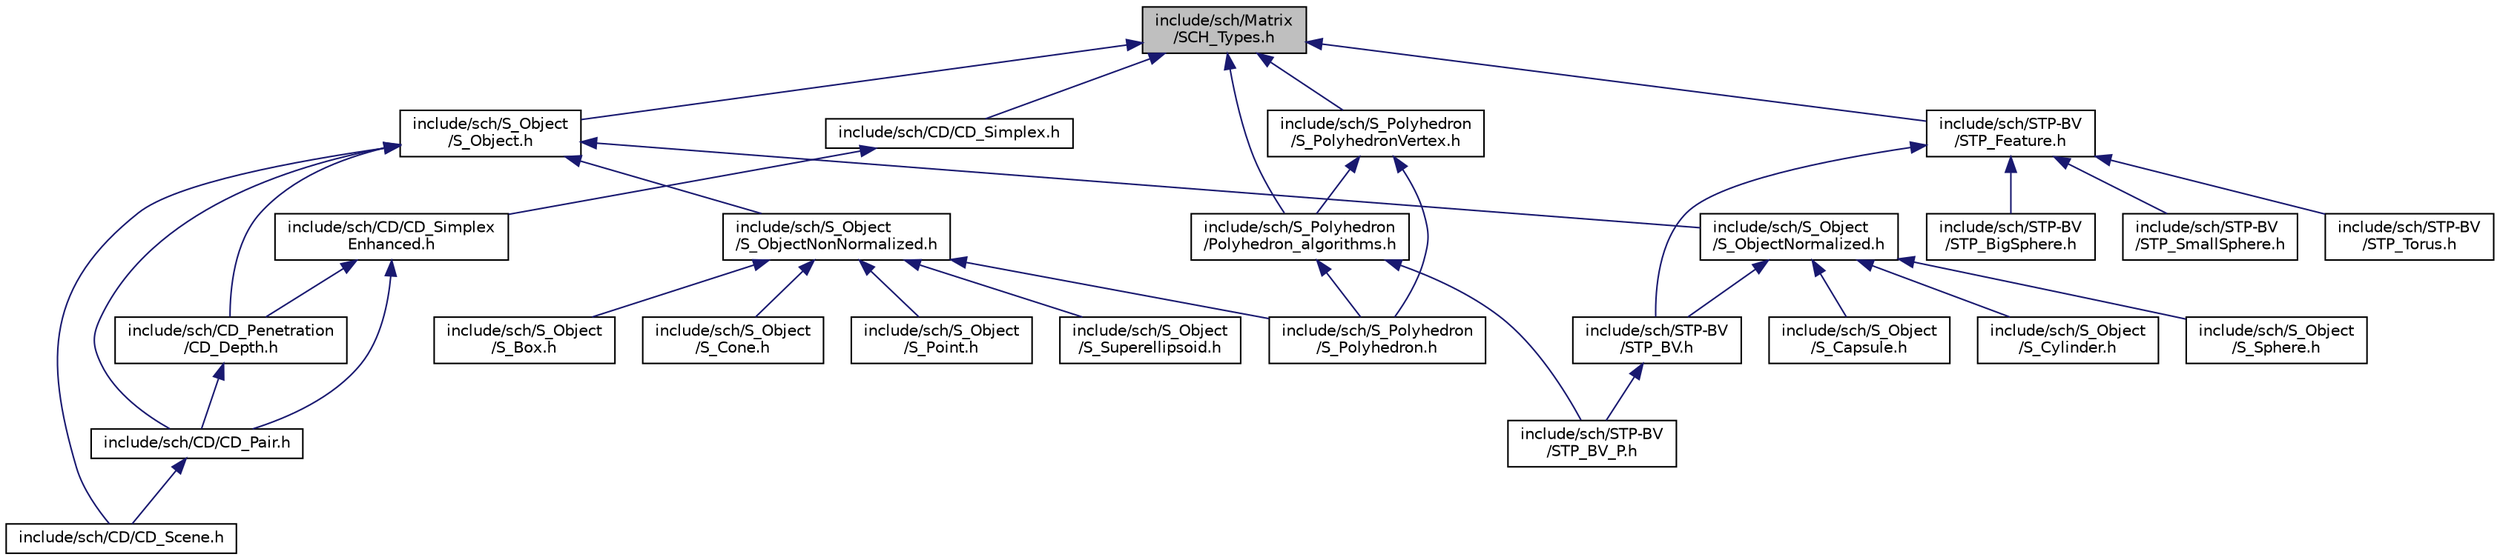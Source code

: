 digraph "include/sch/Matrix/SCH_Types.h"
{
  edge [fontname="Helvetica",fontsize="10",labelfontname="Helvetica",labelfontsize="10"];
  node [fontname="Helvetica",fontsize="10",shape=record];
  Node11 [label="include/sch/Matrix\l/SCH_Types.h",height=0.2,width=0.4,color="black", fillcolor="grey75", style="filled", fontcolor="black"];
  Node11 -> Node12 [dir="back",color="midnightblue",fontsize="10",style="solid",fontname="Helvetica"];
  Node12 [label="include/sch/S_Object\l/S_Object.h",height=0.2,width=0.4,color="black", fillcolor="white", style="filled",URL="$S__Object_8h.html"];
  Node12 -> Node13 [dir="back",color="midnightblue",fontsize="10",style="solid",fontname="Helvetica"];
  Node13 [label="include/sch/CD/CD_Pair.h",height=0.2,width=0.4,color="black", fillcolor="white", style="filled",URL="$CD__Pair_8h.html"];
  Node13 -> Node14 [dir="back",color="midnightblue",fontsize="10",style="solid",fontname="Helvetica"];
  Node14 [label="include/sch/CD/CD_Scene.h",height=0.2,width=0.4,color="black", fillcolor="white", style="filled",URL="$CD__Scene_8h.html"];
  Node12 -> Node15 [dir="back",color="midnightblue",fontsize="10",style="solid",fontname="Helvetica"];
  Node15 [label="include/sch/CD_Penetration\l/CD_Depth.h",height=0.2,width=0.4,color="black", fillcolor="white", style="filled",URL="$CD__Depth_8h.html"];
  Node15 -> Node13 [dir="back",color="midnightblue",fontsize="10",style="solid",fontname="Helvetica"];
  Node12 -> Node14 [dir="back",color="midnightblue",fontsize="10",style="solid",fontname="Helvetica"];
  Node12 -> Node16 [dir="back",color="midnightblue",fontsize="10",style="solid",fontname="Helvetica"];
  Node16 [label="include/sch/S_Object\l/S_ObjectNonNormalized.h",height=0.2,width=0.4,color="black", fillcolor="white", style="filled",URL="$S__ObjectNonNormalized_8h.html"];
  Node16 -> Node17 [dir="back",color="midnightblue",fontsize="10",style="solid",fontname="Helvetica"];
  Node17 [label="include/sch/S_Object\l/S_Box.h",height=0.2,width=0.4,color="black", fillcolor="white", style="filled",URL="$S__Box_8h.html"];
  Node16 -> Node18 [dir="back",color="midnightblue",fontsize="10",style="solid",fontname="Helvetica"];
  Node18 [label="include/sch/S_Object\l/S_Cone.h",height=0.2,width=0.4,color="black", fillcolor="white", style="filled",URL="$S__Cone_8h.html"];
  Node16 -> Node19 [dir="back",color="midnightblue",fontsize="10",style="solid",fontname="Helvetica"];
  Node19 [label="include/sch/S_Object\l/S_Point.h",height=0.2,width=0.4,color="black", fillcolor="white", style="filled",URL="$S__Point_8h.html"];
  Node16 -> Node20 [dir="back",color="midnightblue",fontsize="10",style="solid",fontname="Helvetica"];
  Node20 [label="include/sch/S_Object\l/S_Superellipsoid.h",height=0.2,width=0.4,color="black", fillcolor="white", style="filled",URL="$S__Superellipsoid_8h.html"];
  Node16 -> Node21 [dir="back",color="midnightblue",fontsize="10",style="solid",fontname="Helvetica"];
  Node21 [label="include/sch/S_Polyhedron\l/S_Polyhedron.h",height=0.2,width=0.4,color="black", fillcolor="white", style="filled",URL="$S__Polyhedron_8h.html"];
  Node12 -> Node22 [dir="back",color="midnightblue",fontsize="10",style="solid",fontname="Helvetica"];
  Node22 [label="include/sch/S_Object\l/S_ObjectNormalized.h",height=0.2,width=0.4,color="black", fillcolor="white", style="filled",URL="$S__ObjectNormalized_8h.html"];
  Node22 -> Node23 [dir="back",color="midnightblue",fontsize="10",style="solid",fontname="Helvetica"];
  Node23 [label="include/sch/S_Object\l/S_Capsule.h",height=0.2,width=0.4,color="black", fillcolor="white", style="filled",URL="$S__Capsule_8h.html"];
  Node22 -> Node24 [dir="back",color="midnightblue",fontsize="10",style="solid",fontname="Helvetica"];
  Node24 [label="include/sch/S_Object\l/S_Cylinder.h",height=0.2,width=0.4,color="black", fillcolor="white", style="filled",URL="$S__Cylinder_8h.html"];
  Node22 -> Node25 [dir="back",color="midnightblue",fontsize="10",style="solid",fontname="Helvetica"];
  Node25 [label="include/sch/S_Object\l/S_Sphere.h",height=0.2,width=0.4,color="black", fillcolor="white", style="filled",URL="$S__Sphere_8h.html"];
  Node22 -> Node26 [dir="back",color="midnightblue",fontsize="10",style="solid",fontname="Helvetica"];
  Node26 [label="include/sch/STP-BV\l/STP_BV.h",height=0.2,width=0.4,color="black", fillcolor="white", style="filled",URL="$STP__BV_8h.html"];
  Node26 -> Node27 [dir="back",color="midnightblue",fontsize="10",style="solid",fontname="Helvetica"];
  Node27 [label="include/sch/STP-BV\l/STP_BV_P.h",height=0.2,width=0.4,color="black", fillcolor="white", style="filled",URL="$STP__BV__P_8h.html"];
  Node11 -> Node28 [dir="back",color="midnightblue",fontsize="10",style="solid",fontname="Helvetica"];
  Node28 [label="include/sch/CD/CD_Simplex.h",height=0.2,width=0.4,color="black", fillcolor="white", style="filled",URL="$CD__Simplex_8h.html"];
  Node28 -> Node29 [dir="back",color="midnightblue",fontsize="10",style="solid",fontname="Helvetica"];
  Node29 [label="include/sch/CD/CD_Simplex\lEnhanced.h",height=0.2,width=0.4,color="black", fillcolor="white", style="filled",URL="$CD__SimplexEnhanced_8h.html"];
  Node29 -> Node13 [dir="back",color="midnightblue",fontsize="10",style="solid",fontname="Helvetica"];
  Node29 -> Node15 [dir="back",color="midnightblue",fontsize="10",style="solid",fontname="Helvetica"];
  Node11 -> Node30 [dir="back",color="midnightblue",fontsize="10",style="solid",fontname="Helvetica"];
  Node30 [label="include/sch/S_Polyhedron\l/Polyhedron_algorithms.h",height=0.2,width=0.4,color="black", fillcolor="white", style="filled",URL="$Polyhedron__algorithms_8h.html"];
  Node30 -> Node21 [dir="back",color="midnightblue",fontsize="10",style="solid",fontname="Helvetica"];
  Node30 -> Node27 [dir="back",color="midnightblue",fontsize="10",style="solid",fontname="Helvetica"];
  Node11 -> Node31 [dir="back",color="midnightblue",fontsize="10",style="solid",fontname="Helvetica"];
  Node31 [label="include/sch/S_Polyhedron\l/S_PolyhedronVertex.h",height=0.2,width=0.4,color="black", fillcolor="white", style="filled",URL="$S__PolyhedronVertex_8h.html"];
  Node31 -> Node30 [dir="back",color="midnightblue",fontsize="10",style="solid",fontname="Helvetica"];
  Node31 -> Node21 [dir="back",color="midnightblue",fontsize="10",style="solid",fontname="Helvetica"];
  Node11 -> Node32 [dir="back",color="midnightblue",fontsize="10",style="solid",fontname="Helvetica"];
  Node32 [label="include/sch/STP-BV\l/STP_Feature.h",height=0.2,width=0.4,color="black", fillcolor="white", style="filled",URL="$STP__Feature_8h.html"];
  Node32 -> Node33 [dir="back",color="midnightblue",fontsize="10",style="solid",fontname="Helvetica"];
  Node33 [label="include/sch/STP-BV\l/STP_BigSphere.h",height=0.2,width=0.4,color="black", fillcolor="white", style="filled",URL="$STP__BigSphere_8h.html"];
  Node32 -> Node26 [dir="back",color="midnightblue",fontsize="10",style="solid",fontname="Helvetica"];
  Node32 -> Node34 [dir="back",color="midnightblue",fontsize="10",style="solid",fontname="Helvetica"];
  Node34 [label="include/sch/STP-BV\l/STP_SmallSphere.h",height=0.2,width=0.4,color="black", fillcolor="white", style="filled",URL="$STP__SmallSphere_8h.html"];
  Node32 -> Node35 [dir="back",color="midnightblue",fontsize="10",style="solid",fontname="Helvetica"];
  Node35 [label="include/sch/STP-BV\l/STP_Torus.h",height=0.2,width=0.4,color="black", fillcolor="white", style="filled",URL="$STP__Torus_8h.html"];
}
